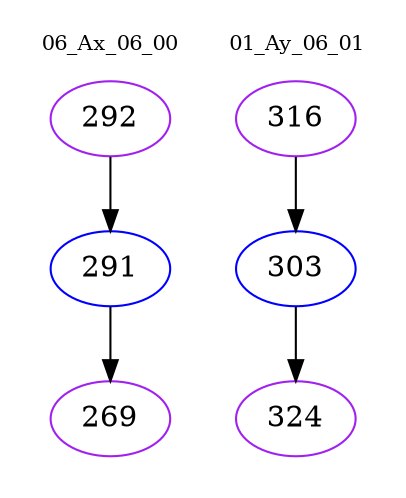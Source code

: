 digraph{
subgraph cluster_0 {
color = white
label = "06_Ax_06_00";
fontsize=10;
T0_292 [label="292", color="purple"]
T0_292 -> T0_291 [color="black"]
T0_291 [label="291", color="blue"]
T0_291 -> T0_269 [color="black"]
T0_269 [label="269", color="purple"]
}
subgraph cluster_1 {
color = white
label = "01_Ay_06_01";
fontsize=10;
T1_316 [label="316", color="purple"]
T1_316 -> T1_303 [color="black"]
T1_303 [label="303", color="blue"]
T1_303 -> T1_324 [color="black"]
T1_324 [label="324", color="purple"]
}
}
